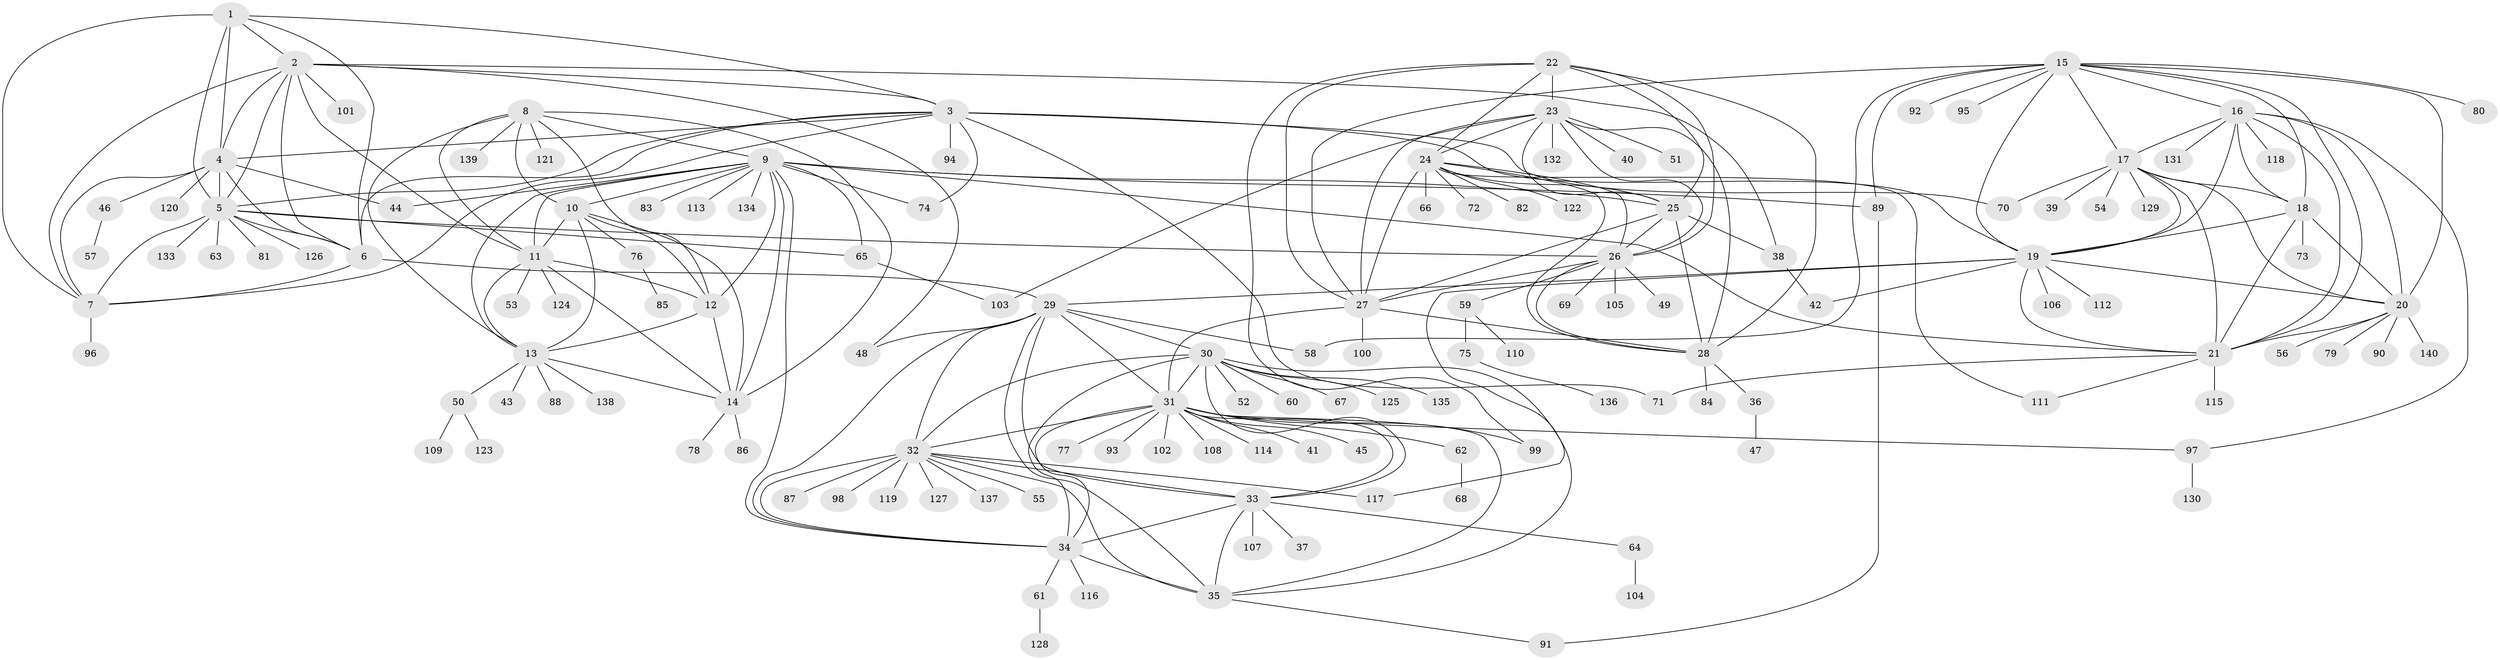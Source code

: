 // Generated by graph-tools (version 1.1) at 2025/54/03/09/25 04:54:54]
// undirected, 140 vertices, 236 edges
graph export_dot {
graph [start="1"]
  node [color=gray90,style=filled];
  1;
  2;
  3;
  4;
  5;
  6;
  7;
  8;
  9;
  10;
  11;
  12;
  13;
  14;
  15;
  16;
  17;
  18;
  19;
  20;
  21;
  22;
  23;
  24;
  25;
  26;
  27;
  28;
  29;
  30;
  31;
  32;
  33;
  34;
  35;
  36;
  37;
  38;
  39;
  40;
  41;
  42;
  43;
  44;
  45;
  46;
  47;
  48;
  49;
  50;
  51;
  52;
  53;
  54;
  55;
  56;
  57;
  58;
  59;
  60;
  61;
  62;
  63;
  64;
  65;
  66;
  67;
  68;
  69;
  70;
  71;
  72;
  73;
  74;
  75;
  76;
  77;
  78;
  79;
  80;
  81;
  82;
  83;
  84;
  85;
  86;
  87;
  88;
  89;
  90;
  91;
  92;
  93;
  94;
  95;
  96;
  97;
  98;
  99;
  100;
  101;
  102;
  103;
  104;
  105;
  106;
  107;
  108;
  109;
  110;
  111;
  112;
  113;
  114;
  115;
  116;
  117;
  118;
  119;
  120;
  121;
  122;
  123;
  124;
  125;
  126;
  127;
  128;
  129;
  130;
  131;
  132;
  133;
  134;
  135;
  136;
  137;
  138;
  139;
  140;
  1 -- 2;
  1 -- 3;
  1 -- 4;
  1 -- 5;
  1 -- 6;
  1 -- 7;
  2 -- 3;
  2 -- 4;
  2 -- 5;
  2 -- 6;
  2 -- 7;
  2 -- 11;
  2 -- 38;
  2 -- 48;
  2 -- 101;
  3 -- 4;
  3 -- 5;
  3 -- 6;
  3 -- 7;
  3 -- 19;
  3 -- 70;
  3 -- 71;
  3 -- 74;
  3 -- 94;
  4 -- 5;
  4 -- 6;
  4 -- 7;
  4 -- 44;
  4 -- 46;
  4 -- 120;
  5 -- 6;
  5 -- 7;
  5 -- 26;
  5 -- 63;
  5 -- 65;
  5 -- 81;
  5 -- 126;
  5 -- 133;
  6 -- 7;
  6 -- 29;
  7 -- 96;
  8 -- 9;
  8 -- 10;
  8 -- 11;
  8 -- 12;
  8 -- 13;
  8 -- 14;
  8 -- 121;
  8 -- 139;
  9 -- 10;
  9 -- 11;
  9 -- 12;
  9 -- 13;
  9 -- 14;
  9 -- 21;
  9 -- 25;
  9 -- 34;
  9 -- 44;
  9 -- 65;
  9 -- 74;
  9 -- 83;
  9 -- 89;
  9 -- 113;
  9 -- 134;
  10 -- 11;
  10 -- 12;
  10 -- 13;
  10 -- 14;
  10 -- 76;
  11 -- 12;
  11 -- 13;
  11 -- 14;
  11 -- 53;
  11 -- 124;
  12 -- 13;
  12 -- 14;
  13 -- 14;
  13 -- 43;
  13 -- 50;
  13 -- 88;
  13 -- 138;
  14 -- 78;
  14 -- 86;
  15 -- 16;
  15 -- 17;
  15 -- 18;
  15 -- 19;
  15 -- 20;
  15 -- 21;
  15 -- 27;
  15 -- 58;
  15 -- 80;
  15 -- 89;
  15 -- 92;
  15 -- 95;
  16 -- 17;
  16 -- 18;
  16 -- 19;
  16 -- 20;
  16 -- 21;
  16 -- 97;
  16 -- 118;
  16 -- 131;
  17 -- 18;
  17 -- 19;
  17 -- 20;
  17 -- 21;
  17 -- 39;
  17 -- 54;
  17 -- 70;
  17 -- 129;
  18 -- 19;
  18 -- 20;
  18 -- 21;
  18 -- 73;
  19 -- 20;
  19 -- 21;
  19 -- 29;
  19 -- 42;
  19 -- 106;
  19 -- 112;
  19 -- 117;
  20 -- 21;
  20 -- 56;
  20 -- 79;
  20 -- 90;
  20 -- 140;
  21 -- 71;
  21 -- 111;
  21 -- 115;
  22 -- 23;
  22 -- 24;
  22 -- 25;
  22 -- 26;
  22 -- 27;
  22 -- 28;
  22 -- 99;
  23 -- 24;
  23 -- 25;
  23 -- 26;
  23 -- 27;
  23 -- 28;
  23 -- 40;
  23 -- 51;
  23 -- 103;
  23 -- 132;
  24 -- 25;
  24 -- 26;
  24 -- 27;
  24 -- 28;
  24 -- 66;
  24 -- 72;
  24 -- 82;
  24 -- 111;
  24 -- 122;
  25 -- 26;
  25 -- 27;
  25 -- 28;
  25 -- 38;
  26 -- 27;
  26 -- 28;
  26 -- 49;
  26 -- 59;
  26 -- 69;
  26 -- 105;
  27 -- 28;
  27 -- 31;
  27 -- 100;
  28 -- 36;
  28 -- 84;
  29 -- 30;
  29 -- 31;
  29 -- 32;
  29 -- 33;
  29 -- 34;
  29 -- 35;
  29 -- 48;
  29 -- 58;
  30 -- 31;
  30 -- 32;
  30 -- 33;
  30 -- 34;
  30 -- 35;
  30 -- 52;
  30 -- 60;
  30 -- 67;
  30 -- 125;
  30 -- 135;
  31 -- 32;
  31 -- 33;
  31 -- 34;
  31 -- 35;
  31 -- 41;
  31 -- 45;
  31 -- 62;
  31 -- 77;
  31 -- 93;
  31 -- 97;
  31 -- 99;
  31 -- 102;
  31 -- 108;
  31 -- 114;
  32 -- 33;
  32 -- 34;
  32 -- 35;
  32 -- 55;
  32 -- 87;
  32 -- 98;
  32 -- 117;
  32 -- 119;
  32 -- 127;
  32 -- 137;
  33 -- 34;
  33 -- 35;
  33 -- 37;
  33 -- 64;
  33 -- 107;
  34 -- 35;
  34 -- 61;
  34 -- 116;
  35 -- 91;
  36 -- 47;
  38 -- 42;
  46 -- 57;
  50 -- 109;
  50 -- 123;
  59 -- 75;
  59 -- 110;
  61 -- 128;
  62 -- 68;
  64 -- 104;
  65 -- 103;
  75 -- 136;
  76 -- 85;
  89 -- 91;
  97 -- 130;
}
